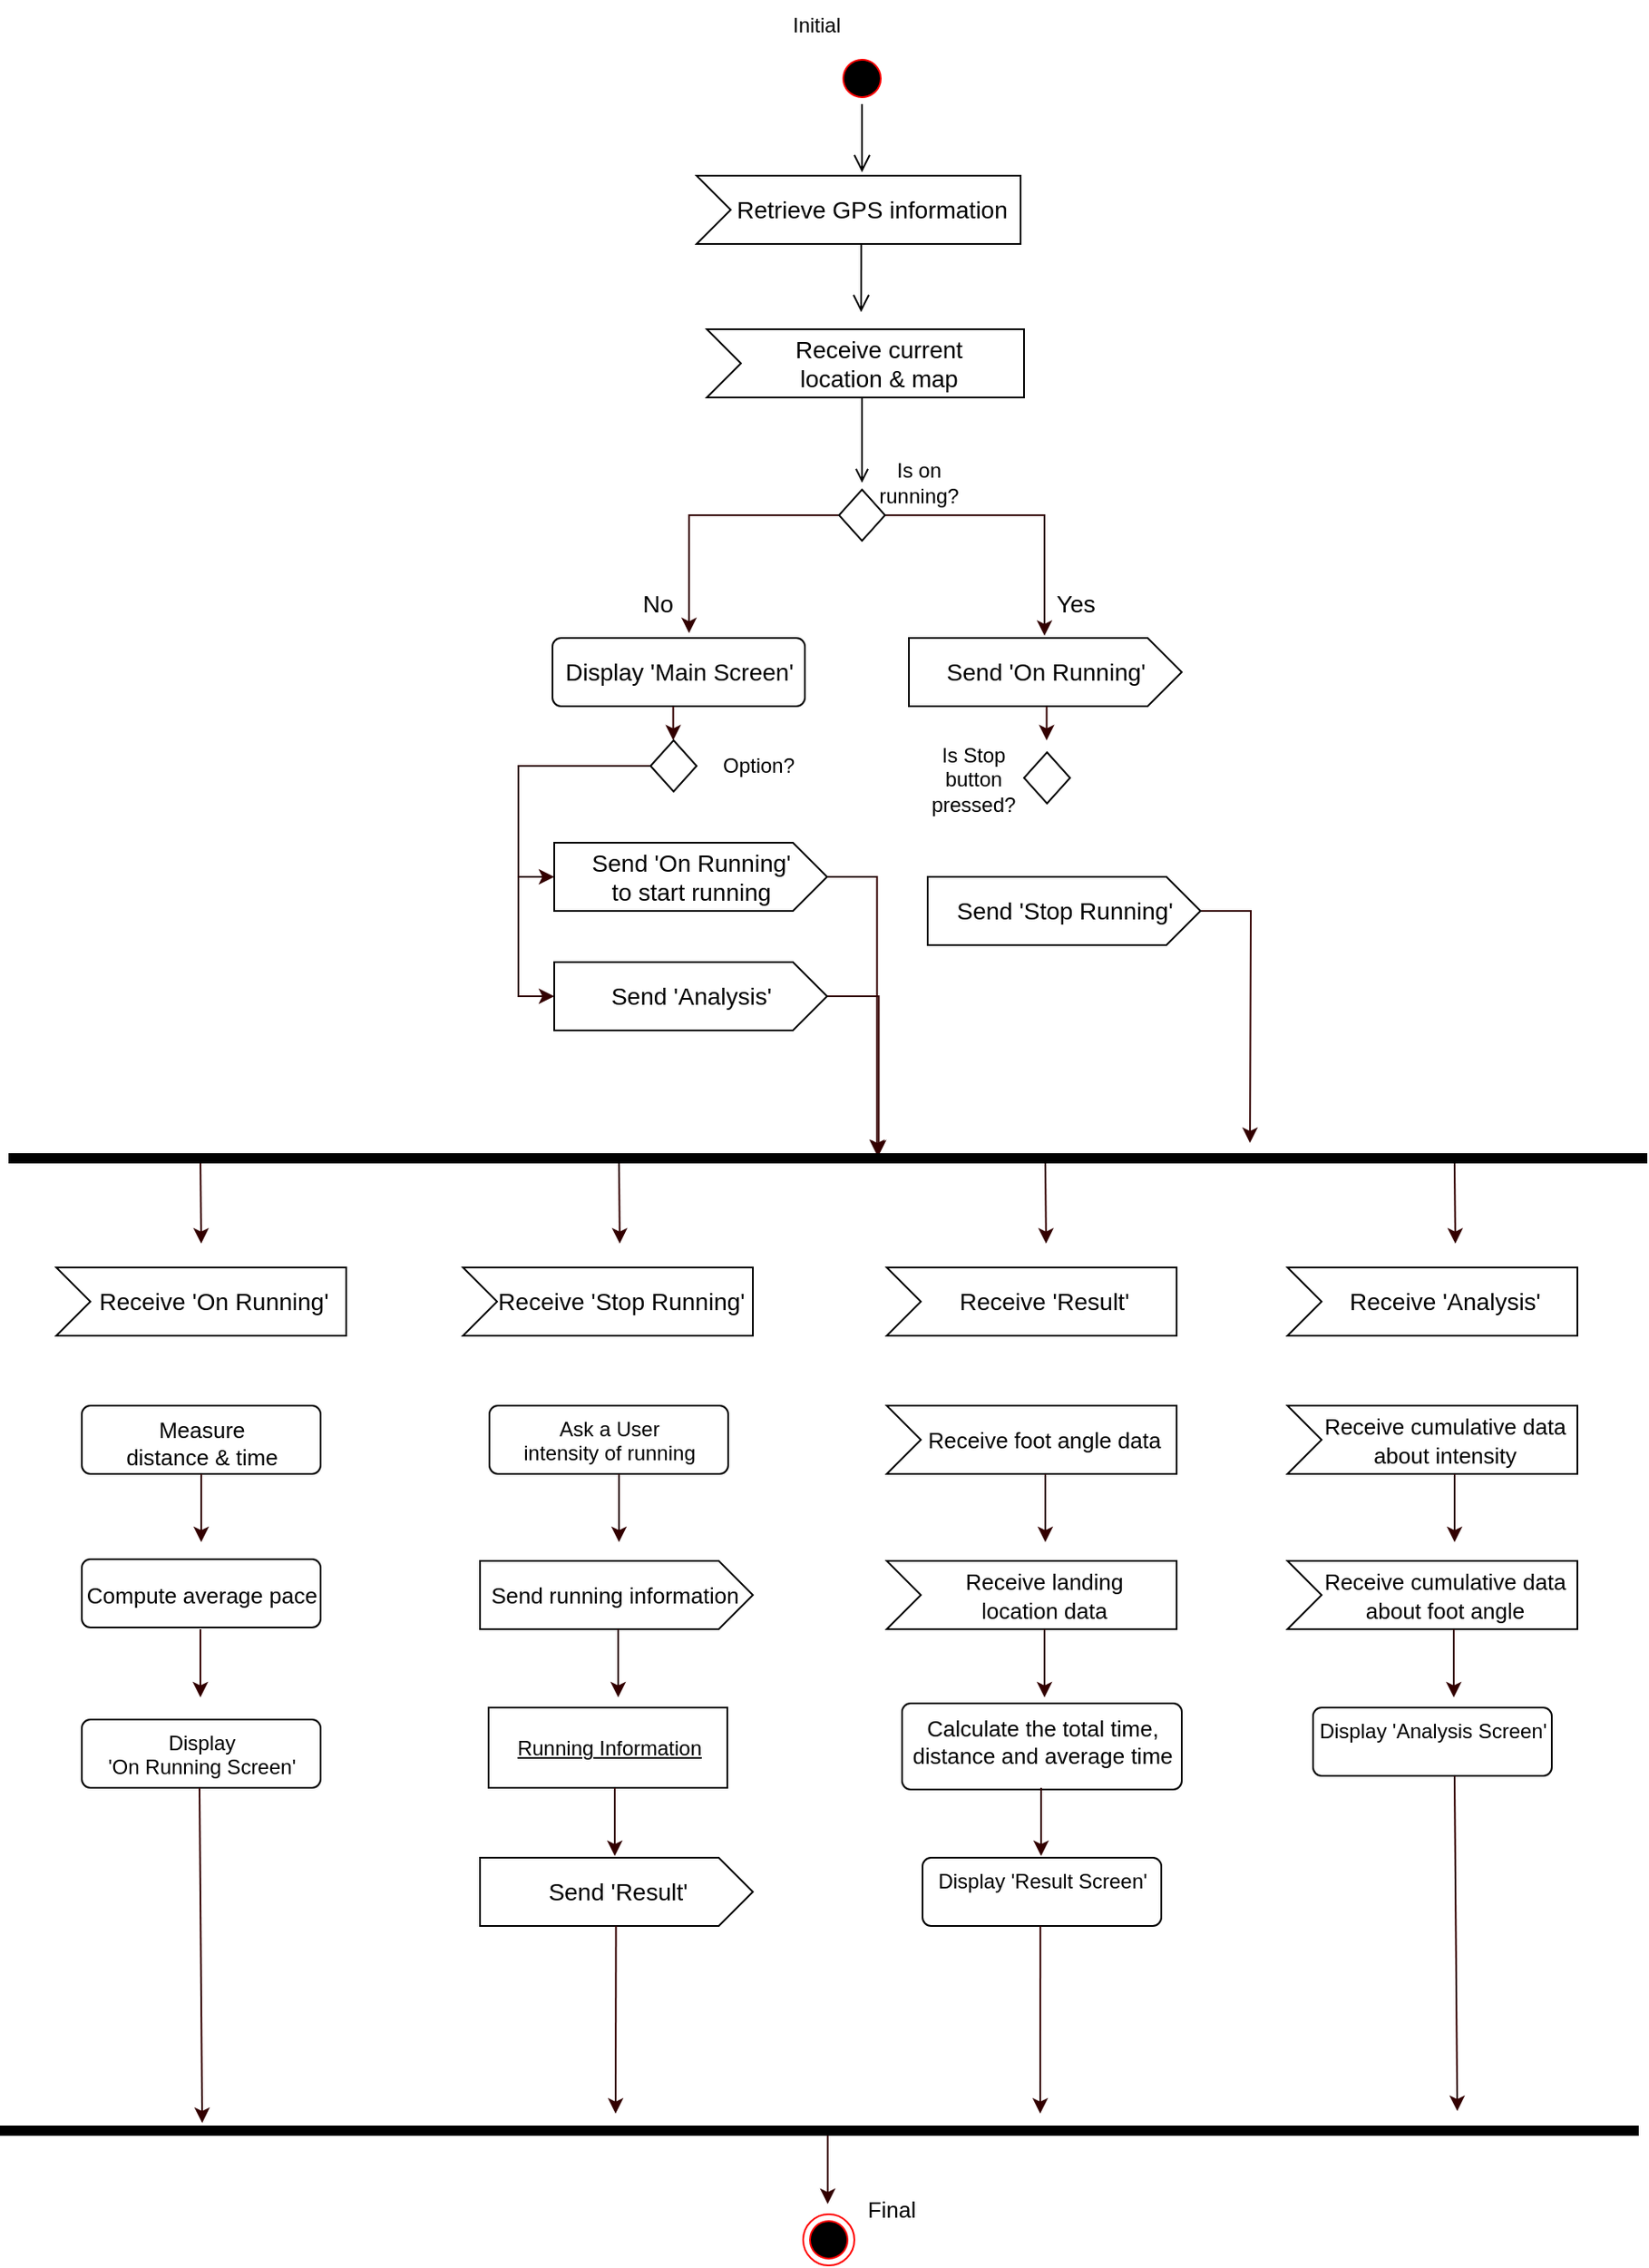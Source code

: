 <mxfile version="20.8.13" type="github">
  <diagram name="Page-1" id="e7e014a7-5840-1c2e-5031-d8a46d1fe8dd">
    <mxGraphModel dx="2726" dy="2363" grid="1" gridSize="10" guides="1" tooltips="1" connect="1" arrows="1" fold="1" page="1" pageScale="1" pageWidth="1169" pageHeight="826" background="none" math="0" shadow="0">
      <root>
        <mxCell id="0" />
        <mxCell id="1" parent="0" />
        <mxCell id="zHMtQ7tdd1Yum2KFFvbM-41" value="" style="ellipse;shape=startState;fillColor=#000000;strokeColor=#ff0000;" vertex="1" parent="1">
          <mxGeometry x="577.5" y="-709" width="30" height="30" as="geometry" />
        </mxCell>
        <mxCell id="zHMtQ7tdd1Yum2KFFvbM-42" value="" style="edgeStyle=elbowEdgeStyle;elbow=horizontal;verticalAlign=bottom;endArrow=open;endSize=8;strokeColor=#000000;endFill=1;rounded=0" edge="1" parent="1" source="zHMtQ7tdd1Yum2KFFvbM-41">
          <mxGeometry x="413" y="-837" as="geometry">
            <mxPoint x="592.5" y="-639" as="targetPoint" />
          </mxGeometry>
        </mxCell>
        <mxCell id="zHMtQ7tdd1Yum2KFFvbM-45" value="" style="endArrow=open;strokeColor=#080808;endFill=1;rounded=0" edge="1" parent="1">
          <mxGeometry relative="1" as="geometry">
            <mxPoint x="592.5" y="-507" as="sourcePoint" />
            <mxPoint x="592.5" y="-457" as="targetPoint" />
            <Array as="points" />
          </mxGeometry>
        </mxCell>
        <mxCell id="zHMtQ7tdd1Yum2KFFvbM-50" value="Retrieve GPS information" style="html=1;shape=mxgraph.infographic.ribbonSimple;notch1=20;notch2=0;align=center;verticalAlign=middle;fontSize=14;fontStyle=0;fillColor=#FFFFFF;flipH=0;spacingRight=0;spacingLeft=14;" vertex="1" parent="1">
          <mxGeometry x="495.5" y="-637" width="190" height="40" as="geometry" />
        </mxCell>
        <mxCell id="zHMtQ7tdd1Yum2KFFvbM-51" value="Receive current &lt;br&gt;location &amp;amp; map" style="html=1;shape=mxgraph.infographic.ribbonSimple;notch1=20;notch2=0;align=center;verticalAlign=middle;fontSize=14;fontStyle=0;fillColor=#FFFFFF;flipH=0;spacingRight=0;spacingLeft=14;" vertex="1" parent="1">
          <mxGeometry x="501.5" y="-547" width="186" height="40" as="geometry" />
        </mxCell>
        <mxCell id="zHMtQ7tdd1Yum2KFFvbM-56" value="" style="edgeStyle=elbowEdgeStyle;elbow=horizontal;verticalAlign=bottom;endArrow=open;endSize=8;strokeColor=#000000;endFill=1;rounded=0" edge="1" parent="1">
          <mxGeometry x="412.58" y="-755" as="geometry">
            <mxPoint x="592.08" y="-557" as="targetPoint" />
            <mxPoint x="592.08" y="-597" as="sourcePoint" />
          </mxGeometry>
        </mxCell>
        <mxCell id="zHMtQ7tdd1Yum2KFFvbM-57" value="Initial" style="text;html=1;strokeColor=none;fillColor=none;align=center;verticalAlign=middle;whiteSpace=wrap;rounded=0;" vertex="1" parent="1">
          <mxGeometry x="535.5" y="-740" width="60" height="30" as="geometry" />
        </mxCell>
        <mxCell id="zHMtQ7tdd1Yum2KFFvbM-59" value="&lt;font style=&quot;font-size: 13px;&quot;&gt;Measure &lt;br&gt;distance &amp;amp; time&lt;/font&gt;" style="html=1;align=center;verticalAlign=top;rounded=1;absoluteArcSize=1;arcSize=10;dashed=0;" vertex="1" parent="1">
          <mxGeometry x="135" y="84" width="140" height="40" as="geometry" />
        </mxCell>
        <mxCell id="zHMtQ7tdd1Yum2KFFvbM-60" value="&lt;p style=&quot;line-height: 46%;&quot;&gt;&lt;font style=&quot;font-size: 13px;&quot;&gt;Compute average pace&lt;/font&gt;&lt;/p&gt;" style="html=1;align=center;verticalAlign=top;rounded=1;absoluteArcSize=1;arcSize=10;dashed=0;" vertex="1" parent="1">
          <mxGeometry x="135" y="174" width="140" height="40" as="geometry" />
        </mxCell>
        <mxCell id="zHMtQ7tdd1Yum2KFFvbM-74" value="Display &#39;Result Screen&#39;" style="html=1;align=center;verticalAlign=top;rounded=1;absoluteArcSize=1;arcSize=10;dashed=0;" vertex="1" parent="1">
          <mxGeometry x="628" y="349" width="140" height="40" as="geometry" />
        </mxCell>
        <mxCell id="zHMtQ7tdd1Yum2KFFvbM-77" value="Receive &#39;Analysis&#39;" style="html=1;shape=mxgraph.infographic.ribbonSimple;notch1=20;notch2=0;align=center;verticalAlign=middle;fontSize=14;fontStyle=0;fillColor=#FFFFFF;flipH=0;spacingRight=0;spacingLeft=14;" vertex="1" parent="1">
          <mxGeometry x="842" y="3" width="170" height="40" as="geometry" />
        </mxCell>
        <mxCell id="zHMtQ7tdd1Yum2KFFvbM-133" style="edgeStyle=orthogonalEdgeStyle;rounded=0;orthogonalLoop=1;jettySize=auto;html=1;exitX=0;exitY=0.5;exitDx=0;exitDy=0;entryX=0.541;entryY=-0.071;entryDx=0;entryDy=0;entryPerimeter=0;strokeColor=#330000;fontSize=14;" edge="1" parent="1" source="zHMtQ7tdd1Yum2KFFvbM-85" target="zHMtQ7tdd1Yum2KFFvbM-98">
          <mxGeometry relative="1" as="geometry">
            <Array as="points">
              <mxPoint x="491" y="-438" />
            </Array>
          </mxGeometry>
        </mxCell>
        <mxCell id="zHMtQ7tdd1Yum2KFFvbM-134" style="edgeStyle=orthogonalEdgeStyle;rounded=0;orthogonalLoop=1;jettySize=auto;html=1;exitX=1;exitY=0.5;exitDx=0;exitDy=0;entryX=0.497;entryY=-0.033;entryDx=0;entryDy=0;entryPerimeter=0;strokeColor=#330000;fontSize=14;" edge="1" parent="1" source="zHMtQ7tdd1Yum2KFFvbM-85" target="zHMtQ7tdd1Yum2KFFvbM-128">
          <mxGeometry relative="1" as="geometry" />
        </mxCell>
        <mxCell id="zHMtQ7tdd1Yum2KFFvbM-85" value="" style="rhombus;whiteSpace=wrap;html=1;" vertex="1" parent="1">
          <mxGeometry x="579" y="-453" width="27" height="30" as="geometry" />
        </mxCell>
        <mxCell id="zHMtQ7tdd1Yum2KFFvbM-95" value="Is on running?" style="text;html=1;strokeColor=none;fillColor=none;align=center;verticalAlign=middle;whiteSpace=wrap;rounded=0;" vertex="1" parent="1">
          <mxGeometry x="595.5" y="-474" width="60" height="34" as="geometry" />
        </mxCell>
        <mxCell id="zHMtQ7tdd1Yum2KFFvbM-98" value="&lt;p style=&quot;line-height: 30%;&quot;&gt;&lt;font style=&quot;font-size: 14px;&quot;&gt;Display &#39;Main Screen&#39;&lt;/font&gt;&lt;/p&gt;" style="html=1;align=center;verticalAlign=top;rounded=1;absoluteArcSize=1;arcSize=10;dashed=0;" vertex="1" parent="1">
          <mxGeometry x="411" y="-366" width="148" height="40" as="geometry" />
        </mxCell>
        <mxCell id="zHMtQ7tdd1Yum2KFFvbM-140" style="edgeStyle=orthogonalEdgeStyle;rounded=0;orthogonalLoop=1;jettySize=auto;html=1;exitX=0;exitY=0.5;exitDx=0;exitDy=0;entryX=0;entryY=0;entryDx=0;entryDy=20;entryPerimeter=0;strokeColor=#330000;fontSize=14;" edge="1" parent="1" source="zHMtQ7tdd1Yum2KFFvbM-99" target="zHMtQ7tdd1Yum2KFFvbM-108">
          <mxGeometry relative="1" as="geometry">
            <Array as="points">
              <mxPoint x="391" y="-291" />
              <mxPoint x="391" y="-226" />
            </Array>
          </mxGeometry>
        </mxCell>
        <mxCell id="zHMtQ7tdd1Yum2KFFvbM-141" style="edgeStyle=orthogonalEdgeStyle;rounded=0;orthogonalLoop=1;jettySize=auto;html=1;exitX=0;exitY=0.5;exitDx=0;exitDy=0;entryX=0;entryY=0;entryDx=0;entryDy=20;entryPerimeter=0;strokeColor=#330000;fontSize=14;" edge="1" parent="1" source="zHMtQ7tdd1Yum2KFFvbM-99" target="zHMtQ7tdd1Yum2KFFvbM-111">
          <mxGeometry relative="1" as="geometry">
            <Array as="points">
              <mxPoint x="391" y="-291" />
              <mxPoint x="391" y="-156" />
            </Array>
          </mxGeometry>
        </mxCell>
        <mxCell id="zHMtQ7tdd1Yum2KFFvbM-99" value="" style="rhombus;whiteSpace=wrap;html=1;" vertex="1" parent="1">
          <mxGeometry x="468.5" y="-306" width="27" height="30" as="geometry" />
        </mxCell>
        <mxCell id="zHMtQ7tdd1Yum2KFFvbM-103" value="Option?" style="text;html=1;strokeColor=none;fillColor=none;align=center;verticalAlign=middle;whiteSpace=wrap;rounded=0;" vertex="1" parent="1">
          <mxGeometry x="502" y="-306" width="60" height="30" as="geometry" />
        </mxCell>
        <mxCell id="zHMtQ7tdd1Yum2KFFvbM-104" value="Receive &#39;Stop Running&#39;" style="html=1;shape=mxgraph.infographic.ribbonSimple;notch1=20;notch2=0;align=center;verticalAlign=middle;fontSize=14;fontStyle=0;fillColor=#FFFFFF;flipH=0;spacingRight=0;spacingLeft=14;" vertex="1" parent="1">
          <mxGeometry x="358.5" y="3" width="170" height="40" as="geometry" />
        </mxCell>
        <mxCell id="zHMtQ7tdd1Yum2KFFvbM-105" value="Receive &#39;On Running&#39;" style="html=1;shape=mxgraph.infographic.ribbonSimple;notch1=20;notch2=0;align=center;verticalAlign=middle;fontSize=14;fontStyle=0;fillColor=#FFFFFF;flipH=0;spacingRight=0;spacingLeft=14;" vertex="1" parent="1">
          <mxGeometry x="120" y="3" width="170" height="40" as="geometry" />
        </mxCell>
        <mxCell id="zHMtQ7tdd1Yum2KFFvbM-183" style="edgeStyle=orthogonalEdgeStyle;rounded=0;orthogonalLoop=1;jettySize=auto;html=1;exitX=1;exitY=0.5;exitDx=0;exitDy=0;exitPerimeter=0;entryX=0.878;entryY=0.53;entryDx=0;entryDy=0;entryPerimeter=0;strokeColor=#330000;fontSize=13;" edge="1" parent="1" source="zHMtQ7tdd1Yum2KFFvbM-108" target="zHMtQ7tdd1Yum2KFFvbM-144">
          <mxGeometry relative="1" as="geometry" />
        </mxCell>
        <mxCell id="zHMtQ7tdd1Yum2KFFvbM-108" value="Send &#39;On Running&#39; &lt;br&gt;to start running" style="html=1;shape=mxgraph.infographic.ribbonSimple;notch1=0;notch2=20;align=center;verticalAlign=middle;fontSize=14;fontStyle=0;fillColor=#FFFFFF;" vertex="1" parent="1">
          <mxGeometry x="412" y="-246" width="160" height="40" as="geometry" />
        </mxCell>
        <mxCell id="zHMtQ7tdd1Yum2KFFvbM-185" style="edgeStyle=orthogonalEdgeStyle;rounded=0;orthogonalLoop=1;jettySize=auto;html=1;exitX=1;exitY=0.5;exitDx=0;exitDy=0;exitPerimeter=0;entryX=0.823;entryY=0.531;entryDx=0;entryDy=0;entryPerimeter=0;strokeColor=#330000;fontSize=13;" edge="1" parent="1" source="zHMtQ7tdd1Yum2KFFvbM-111" target="zHMtQ7tdd1Yum2KFFvbM-144">
          <mxGeometry relative="1" as="geometry" />
        </mxCell>
        <mxCell id="zHMtQ7tdd1Yum2KFFvbM-111" value="Send &#39;Analysis&#39;" style="html=1;shape=mxgraph.infographic.ribbonSimple;notch1=0;notch2=20;align=center;verticalAlign=middle;fontSize=14;fontStyle=0;fillColor=#FFFFFF;" vertex="1" parent="1">
          <mxGeometry x="412" y="-176" width="160" height="40" as="geometry" />
        </mxCell>
        <mxCell id="zHMtQ7tdd1Yum2KFFvbM-112" value="&lt;font style=&quot;font-size: 13px;&quot;&gt;Send running information&amp;nbsp;&lt;/font&gt;" style="html=1;shape=mxgraph.infographic.ribbonSimple;notch1=0;notch2=20;align=center;verticalAlign=middle;fontSize=14;fontStyle=0;fillColor=#FFFFFF;" vertex="1" parent="1">
          <mxGeometry x="368.5" y="175" width="160" height="40" as="geometry" />
        </mxCell>
        <mxCell id="zHMtQ7tdd1Yum2KFFvbM-113" value="Display &lt;br&gt;&#39;On Running Screen&#39;" style="html=1;align=center;verticalAlign=top;rounded=1;absoluteArcSize=1;arcSize=10;dashed=0;" vertex="1" parent="1">
          <mxGeometry x="135" y="268" width="140" height="40" as="geometry" />
        </mxCell>
        <mxCell id="zHMtQ7tdd1Yum2KFFvbM-114" value="&lt;u&gt;Running Information&lt;/u&gt;" style="html=1;align=center;verticalAlign=middle;rounded=0;absoluteArcSize=1;arcSize=10;dashed=0;" vertex="1" parent="1">
          <mxGeometry x="373.5" y="261" width="140" height="47" as="geometry" />
        </mxCell>
        <mxCell id="zHMtQ7tdd1Yum2KFFvbM-116" value="Receive &#39;Result&#39;" style="html=1;shape=mxgraph.infographic.ribbonSimple;notch1=20;notch2=0;align=center;verticalAlign=middle;fontSize=14;fontStyle=0;fillColor=#FFFFFF;flipH=0;spacingRight=0;spacingLeft=14;" vertex="1" parent="1">
          <mxGeometry x="607" y="3" width="170" height="40" as="geometry" />
        </mxCell>
        <mxCell id="zHMtQ7tdd1Yum2KFFvbM-117" value="Send &#39;Result&#39;" style="html=1;shape=mxgraph.infographic.ribbonSimple;notch1=0;notch2=20;align=center;verticalAlign=middle;fontSize=14;fontStyle=0;fillColor=#FFFFFF;" vertex="1" parent="1">
          <mxGeometry x="368.5" y="349" width="160" height="40" as="geometry" />
        </mxCell>
        <mxCell id="zHMtQ7tdd1Yum2KFFvbM-120" value="&lt;font style=&quot;font-size: 13px;&quot;&gt;Receive cumulative data &lt;br&gt;about intensity&lt;/font&gt;" style="html=1;shape=mxgraph.infographic.ribbonSimple;notch1=20;notch2=0;align=center;verticalAlign=middle;fontSize=14;fontStyle=0;fillColor=#FFFFFF;flipH=0;spacingRight=0;spacingLeft=14;" vertex="1" parent="1">
          <mxGeometry x="842" y="84" width="170" height="40" as="geometry" />
        </mxCell>
        <mxCell id="zHMtQ7tdd1Yum2KFFvbM-121" value="&lt;font style=&quot;font-size: 13px;&quot;&gt;Receive cumulative data &lt;br&gt;about foot angle&lt;/font&gt;" style="html=1;shape=mxgraph.infographic.ribbonSimple;notch1=20;notch2=0;align=center;verticalAlign=middle;fontSize=14;fontStyle=0;fillColor=#FFFFFF;flipH=0;spacingRight=0;spacingLeft=14;" vertex="1" parent="1">
          <mxGeometry x="842" y="175" width="170" height="40" as="geometry" />
        </mxCell>
        <mxCell id="zHMtQ7tdd1Yum2KFFvbM-123" value="&lt;font style=&quot;font-size: 13px;&quot;&gt;Receive foot angle data&lt;/font&gt;" style="html=1;shape=mxgraph.infographic.ribbonSimple;notch1=20;notch2=0;align=center;verticalAlign=middle;fontSize=14;fontStyle=0;fillColor=#FFFFFF;flipH=0;spacingRight=0;spacingLeft=14;" vertex="1" parent="1">
          <mxGeometry x="607" y="84" width="170" height="40" as="geometry" />
        </mxCell>
        <mxCell id="zHMtQ7tdd1Yum2KFFvbM-124" value="&lt;font style=&quot;font-size: 13px;&quot;&gt;Receive landing &lt;br&gt;location data&lt;/font&gt;" style="html=1;shape=mxgraph.infographic.ribbonSimple;notch1=20;notch2=0;align=center;verticalAlign=middle;fontSize=14;fontStyle=0;fillColor=#FFFFFF;flipH=0;spacingRight=0;spacingLeft=14;" vertex="1" parent="1">
          <mxGeometry x="607" y="175" width="170" height="40" as="geometry" />
        </mxCell>
        <mxCell id="zHMtQ7tdd1Yum2KFFvbM-125" value="&lt;font style=&quot;font-size: 13px;&quot;&gt;Calculate the total time, &lt;br&gt;distance and average time&lt;/font&gt;" style="html=1;align=center;verticalAlign=top;rounded=1;absoluteArcSize=1;arcSize=10;dashed=0;" vertex="1" parent="1">
          <mxGeometry x="616" y="258.5" width="164" height="50.5" as="geometry" />
        </mxCell>
        <mxCell id="zHMtQ7tdd1Yum2KFFvbM-126" value="" style="rhombus;whiteSpace=wrap;html=1;" vertex="1" parent="1">
          <mxGeometry x="687.5" y="-299" width="27" height="30" as="geometry" />
        </mxCell>
        <mxCell id="zHMtQ7tdd1Yum2KFFvbM-127" value="Is Stop button pressed?" style="text;html=1;strokeColor=none;fillColor=none;align=center;verticalAlign=middle;whiteSpace=wrap;rounded=0;" vertex="1" parent="1">
          <mxGeometry x="627.5" y="-298" width="60" height="30" as="geometry" />
        </mxCell>
        <mxCell id="zHMtQ7tdd1Yum2KFFvbM-128" value="Send &#39;On Running&#39;" style="html=1;shape=mxgraph.infographic.ribbonSimple;notch1=0;notch2=20;align=center;verticalAlign=middle;fontSize=14;fontStyle=0;fillColor=#FFFFFF;" vertex="1" parent="1">
          <mxGeometry x="620" y="-366" width="160" height="40" as="geometry" />
        </mxCell>
        <mxCell id="zHMtQ7tdd1Yum2KFFvbM-186" style="edgeStyle=orthogonalEdgeStyle;rounded=0;orthogonalLoop=1;jettySize=auto;html=1;exitX=1;exitY=0.5;exitDx=0;exitDy=0;exitPerimeter=0;strokeColor=#330000;fontSize=13;" edge="1" parent="1" source="zHMtQ7tdd1Yum2KFFvbM-129">
          <mxGeometry relative="1" as="geometry">
            <mxPoint x="820" y="-70" as="targetPoint" />
          </mxGeometry>
        </mxCell>
        <mxCell id="zHMtQ7tdd1Yum2KFFvbM-129" value="Send &#39;Stop Running&#39;" style="html=1;shape=mxgraph.infographic.ribbonSimple;notch1=0;notch2=20;align=center;verticalAlign=middle;fontSize=14;fontStyle=0;fillColor=#FFFFFF;" vertex="1" parent="1">
          <mxGeometry x="631" y="-226" width="160" height="40" as="geometry" />
        </mxCell>
        <mxCell id="zHMtQ7tdd1Yum2KFFvbM-131" value="Ask a User &lt;br&gt;intensity of running" style="html=1;align=center;verticalAlign=top;rounded=1;absoluteArcSize=1;arcSize=10;dashed=0;" vertex="1" parent="1">
          <mxGeometry x="374" y="84" width="140" height="40" as="geometry" />
        </mxCell>
        <mxCell id="zHMtQ7tdd1Yum2KFFvbM-132" value="Display &#39;Analysis Screen&#39;" style="html=1;align=center;verticalAlign=top;rounded=1;absoluteArcSize=1;arcSize=10;dashed=0;" vertex="1" parent="1">
          <mxGeometry x="857" y="261" width="140" height="40" as="geometry" />
        </mxCell>
        <mxCell id="zHMtQ7tdd1Yum2KFFvbM-135" value="No" style="text;html=1;strokeColor=none;fillColor=none;align=center;verticalAlign=middle;whiteSpace=wrap;rounded=0;fontSize=14;" vertex="1" parent="1">
          <mxGeometry x="442.5" y="-401" width="60" height="30" as="geometry" />
        </mxCell>
        <mxCell id="zHMtQ7tdd1Yum2KFFvbM-137" value="Yes" style="text;html=1;strokeColor=none;fillColor=none;align=center;verticalAlign=middle;whiteSpace=wrap;rounded=0;fontSize=14;" vertex="1" parent="1">
          <mxGeometry x="687.5" y="-401" width="60" height="30" as="geometry" />
        </mxCell>
        <mxCell id="zHMtQ7tdd1Yum2KFFvbM-139" value="" style="endArrow=classic;html=1;rounded=0;strokeColor=#330000;fontSize=14;" edge="1" parent="1">
          <mxGeometry width="50" height="50" relative="1" as="geometry">
            <mxPoint x="481.78" y="-326" as="sourcePoint" />
            <mxPoint x="481.78" y="-306" as="targetPoint" />
          </mxGeometry>
        </mxCell>
        <mxCell id="zHMtQ7tdd1Yum2KFFvbM-142" value="" style="endArrow=classic;html=1;rounded=0;strokeColor=#330000;fontSize=14;" edge="1" parent="1">
          <mxGeometry width="50" height="50" relative="1" as="geometry">
            <mxPoint x="700.77" y="-326" as="sourcePoint" />
            <mxPoint x="700.77" y="-306" as="targetPoint" />
          </mxGeometry>
        </mxCell>
        <mxCell id="zHMtQ7tdd1Yum2KFFvbM-144" value="" style="html=1;points=[];perimeter=orthogonalPerimeter;fillColor=strokeColor;fontSize=13;rotation=-90;" vertex="1" parent="1">
          <mxGeometry x="570" y="-541" width="5" height="960" as="geometry" />
        </mxCell>
        <mxCell id="zHMtQ7tdd1Yum2KFFvbM-145" value="" style="endArrow=classic;html=1;rounded=0;strokeColor=#330000;fontSize=13;" edge="1" parent="1">
          <mxGeometry width="50" height="50" relative="1" as="geometry">
            <mxPoint x="204.55" y="-58" as="sourcePoint" />
            <mxPoint x="205" y="-11" as="targetPoint" />
          </mxGeometry>
        </mxCell>
        <mxCell id="zHMtQ7tdd1Yum2KFFvbM-146" value="" style="endArrow=classic;html=1;rounded=0;strokeColor=#330000;fontSize=13;" edge="1" parent="1">
          <mxGeometry width="50" height="50" relative="1" as="geometry">
            <mxPoint x="450" y="-58" as="sourcePoint" />
            <mxPoint x="450.45" y="-11" as="targetPoint" />
          </mxGeometry>
        </mxCell>
        <mxCell id="zHMtQ7tdd1Yum2KFFvbM-149" value="" style="endArrow=classic;html=1;rounded=0;strokeColor=#330000;fontSize=13;" edge="1" parent="1">
          <mxGeometry width="50" height="50" relative="1" as="geometry">
            <mxPoint x="700" y="-58" as="sourcePoint" />
            <mxPoint x="700.45" y="-11" as="targetPoint" />
          </mxGeometry>
        </mxCell>
        <mxCell id="zHMtQ7tdd1Yum2KFFvbM-150" value="" style="endArrow=classic;html=1;rounded=0;strokeColor=#330000;fontSize=13;" edge="1" parent="1">
          <mxGeometry width="50" height="50" relative="1" as="geometry">
            <mxPoint x="940.0" y="-58" as="sourcePoint" />
            <mxPoint x="940.45" y="-11" as="targetPoint" />
          </mxGeometry>
        </mxCell>
        <mxCell id="zHMtQ7tdd1Yum2KFFvbM-151" value="" style="endArrow=classic;html=1;rounded=0;strokeColor=#330000;fontSize=13;" edge="1" parent="1">
          <mxGeometry width="50" height="50" relative="1" as="geometry">
            <mxPoint x="205" y="124" as="sourcePoint" />
            <mxPoint x="205" y="164" as="targetPoint" />
          </mxGeometry>
        </mxCell>
        <mxCell id="zHMtQ7tdd1Yum2KFFvbM-154" value="" style="endArrow=classic;html=1;rounded=0;strokeColor=#330000;fontSize=13;" edge="1" parent="1">
          <mxGeometry width="50" height="50" relative="1" as="geometry">
            <mxPoint x="450" y="124" as="sourcePoint" />
            <mxPoint x="450" y="164" as="targetPoint" />
          </mxGeometry>
        </mxCell>
        <mxCell id="zHMtQ7tdd1Yum2KFFvbM-158" value="" style="endArrow=classic;html=1;rounded=0;strokeColor=#330000;fontSize=13;" edge="1" parent="1">
          <mxGeometry width="50" height="50" relative="1" as="geometry">
            <mxPoint x="700" y="124" as="sourcePoint" />
            <mxPoint x="700" y="164" as="targetPoint" />
          </mxGeometry>
        </mxCell>
        <mxCell id="zHMtQ7tdd1Yum2KFFvbM-159" value="" style="endArrow=classic;html=1;rounded=0;strokeColor=#330000;fontSize=13;" edge="1" parent="1">
          <mxGeometry width="50" height="50" relative="1" as="geometry">
            <mxPoint x="940.0" y="124" as="sourcePoint" />
            <mxPoint x="940.0" y="164" as="targetPoint" />
          </mxGeometry>
        </mxCell>
        <mxCell id="zHMtQ7tdd1Yum2KFFvbM-161" value="" style="endArrow=classic;html=1;rounded=0;strokeColor=#330000;fontSize=13;" edge="1" parent="1">
          <mxGeometry width="50" height="50" relative="1" as="geometry">
            <mxPoint x="204.52" y="215" as="sourcePoint" />
            <mxPoint x="204.52" y="255" as="targetPoint" />
          </mxGeometry>
        </mxCell>
        <mxCell id="zHMtQ7tdd1Yum2KFFvbM-162" value="" style="endArrow=classic;html=1;rounded=0;strokeColor=#330000;fontSize=13;" edge="1" parent="1">
          <mxGeometry width="50" height="50" relative="1" as="geometry">
            <mxPoint x="449.52" y="215" as="sourcePoint" />
            <mxPoint x="449.52" y="255" as="targetPoint" />
          </mxGeometry>
        </mxCell>
        <mxCell id="zHMtQ7tdd1Yum2KFFvbM-163" value="" style="endArrow=classic;html=1;rounded=0;strokeColor=#330000;fontSize=13;" edge="1" parent="1">
          <mxGeometry width="50" height="50" relative="1" as="geometry">
            <mxPoint x="699.52" y="215" as="sourcePoint" />
            <mxPoint x="699.52" y="255" as="targetPoint" />
          </mxGeometry>
        </mxCell>
        <mxCell id="zHMtQ7tdd1Yum2KFFvbM-164" value="" style="endArrow=classic;html=1;rounded=0;strokeColor=#330000;fontSize=13;" edge="1" parent="1">
          <mxGeometry width="50" height="50" relative="1" as="geometry">
            <mxPoint x="939.52" y="215" as="sourcePoint" />
            <mxPoint x="939.52" y="255" as="targetPoint" />
          </mxGeometry>
        </mxCell>
        <mxCell id="zHMtQ7tdd1Yum2KFFvbM-167" value="" style="endArrow=classic;html=1;rounded=0;strokeColor=#330000;fontSize=13;" edge="1" parent="1">
          <mxGeometry width="50" height="50" relative="1" as="geometry">
            <mxPoint x="447.52" y="308" as="sourcePoint" />
            <mxPoint x="447.52" y="348" as="targetPoint" />
          </mxGeometry>
        </mxCell>
        <mxCell id="zHMtQ7tdd1Yum2KFFvbM-168" value="" style="endArrow=classic;html=1;rounded=0;strokeColor=#330000;fontSize=13;" edge="1" parent="1">
          <mxGeometry width="50" height="50" relative="1" as="geometry">
            <mxPoint x="697.52" y="308" as="sourcePoint" />
            <mxPoint x="697.52" y="348" as="targetPoint" />
          </mxGeometry>
        </mxCell>
        <mxCell id="zHMtQ7tdd1Yum2KFFvbM-169" value="" style="html=1;points=[];perimeter=orthogonalPerimeter;fillColor=strokeColor;fontSize=13;rotation=-90;" vertex="1" parent="1">
          <mxGeometry x="565" y="29" width="5" height="960" as="geometry" />
        </mxCell>
        <mxCell id="zHMtQ7tdd1Yum2KFFvbM-170" value="" style="endArrow=classic;html=1;rounded=0;strokeColor=#330000;fontSize=13;entryX=1.403;entryY=0.123;entryDx=0;entryDy=0;entryPerimeter=0;" edge="1" parent="1" target="zHMtQ7tdd1Yum2KFFvbM-169">
          <mxGeometry width="50" height="50" relative="1" as="geometry">
            <mxPoint x="204" y="308" as="sourcePoint" />
            <mxPoint x="204" y="368" as="targetPoint" />
          </mxGeometry>
        </mxCell>
        <mxCell id="zHMtQ7tdd1Yum2KFFvbM-173" value="" style="endArrow=classic;html=1;rounded=0;strokeColor=#330000;fontSize=13;" edge="1" parent="1">
          <mxGeometry width="50" height="50" relative="1" as="geometry">
            <mxPoint x="448.23" y="389" as="sourcePoint" />
            <mxPoint x="448" y="499" as="targetPoint" />
          </mxGeometry>
        </mxCell>
        <mxCell id="zHMtQ7tdd1Yum2KFFvbM-174" value="" style="endArrow=classic;html=1;rounded=0;strokeColor=#330000;fontSize=13;" edge="1" parent="1">
          <mxGeometry width="50" height="50" relative="1" as="geometry">
            <mxPoint x="697.11" y="389" as="sourcePoint" />
            <mxPoint x="697" y="499" as="targetPoint" />
          </mxGeometry>
        </mxCell>
        <mxCell id="zHMtQ7tdd1Yum2KFFvbM-175" value="" style="endArrow=classic;html=1;rounded=0;strokeColor=#330000;fontSize=13;entryX=1.403;entryY=0.123;entryDx=0;entryDy=0;entryPerimeter=0;" edge="1" parent="1">
          <mxGeometry width="50" height="50" relative="1" as="geometry">
            <mxPoint x="940" y="301" as="sourcePoint" />
            <mxPoint x="941.58" y="497.485" as="targetPoint" />
          </mxGeometry>
        </mxCell>
        <mxCell id="zHMtQ7tdd1Yum2KFFvbM-176" value="" style="ellipse;html=1;shape=endState;fillColor=#000000;strokeColor=#ff0000;fontSize=13;" vertex="1" parent="1">
          <mxGeometry x="558" y="558" width="30" height="30" as="geometry" />
        </mxCell>
        <mxCell id="zHMtQ7tdd1Yum2KFFvbM-177" value="" style="endArrow=classic;html=1;rounded=0;strokeColor=#330000;fontSize=13;" edge="1" parent="1">
          <mxGeometry width="50" height="50" relative="1" as="geometry">
            <mxPoint x="572.38" y="512" as="sourcePoint" />
            <mxPoint x="572.38" y="552" as="targetPoint" />
          </mxGeometry>
        </mxCell>
        <mxCell id="zHMtQ7tdd1Yum2KFFvbM-178" value="Final" style="text;html=1;strokeColor=none;fillColor=none;align=center;verticalAlign=middle;whiteSpace=wrap;rounded=0;fontSize=13;" vertex="1" parent="1">
          <mxGeometry x="580" y="540" width="60" height="30" as="geometry" />
        </mxCell>
      </root>
    </mxGraphModel>
  </diagram>
</mxfile>
